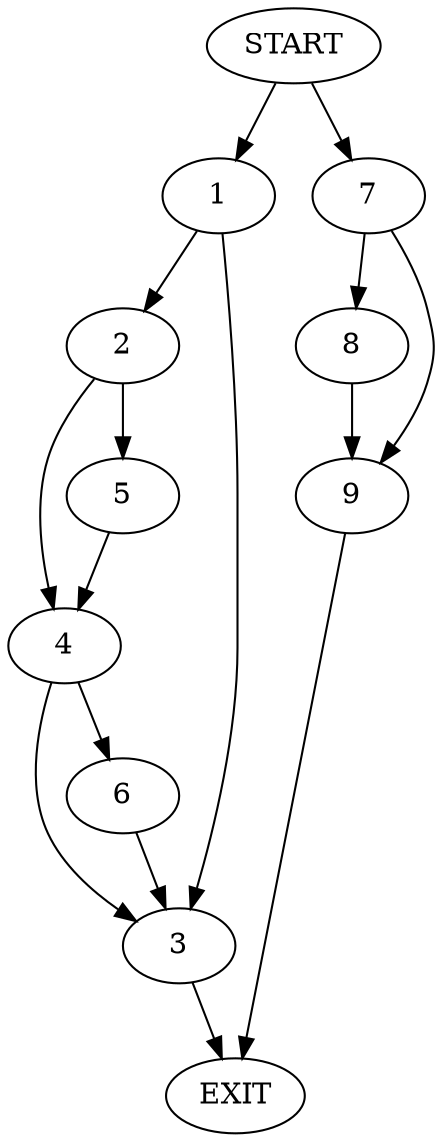 digraph {
0 [label="START"]
10 [label="EXIT"]
0 -> 1
1 -> 2
1 -> 3
3 -> 10
2 -> 4
2 -> 5
5 -> 4
4 -> 6
4 -> 3
6 -> 3
0 -> 7
7 -> 8
7 -> 9
8 -> 9
9 -> 10
}

